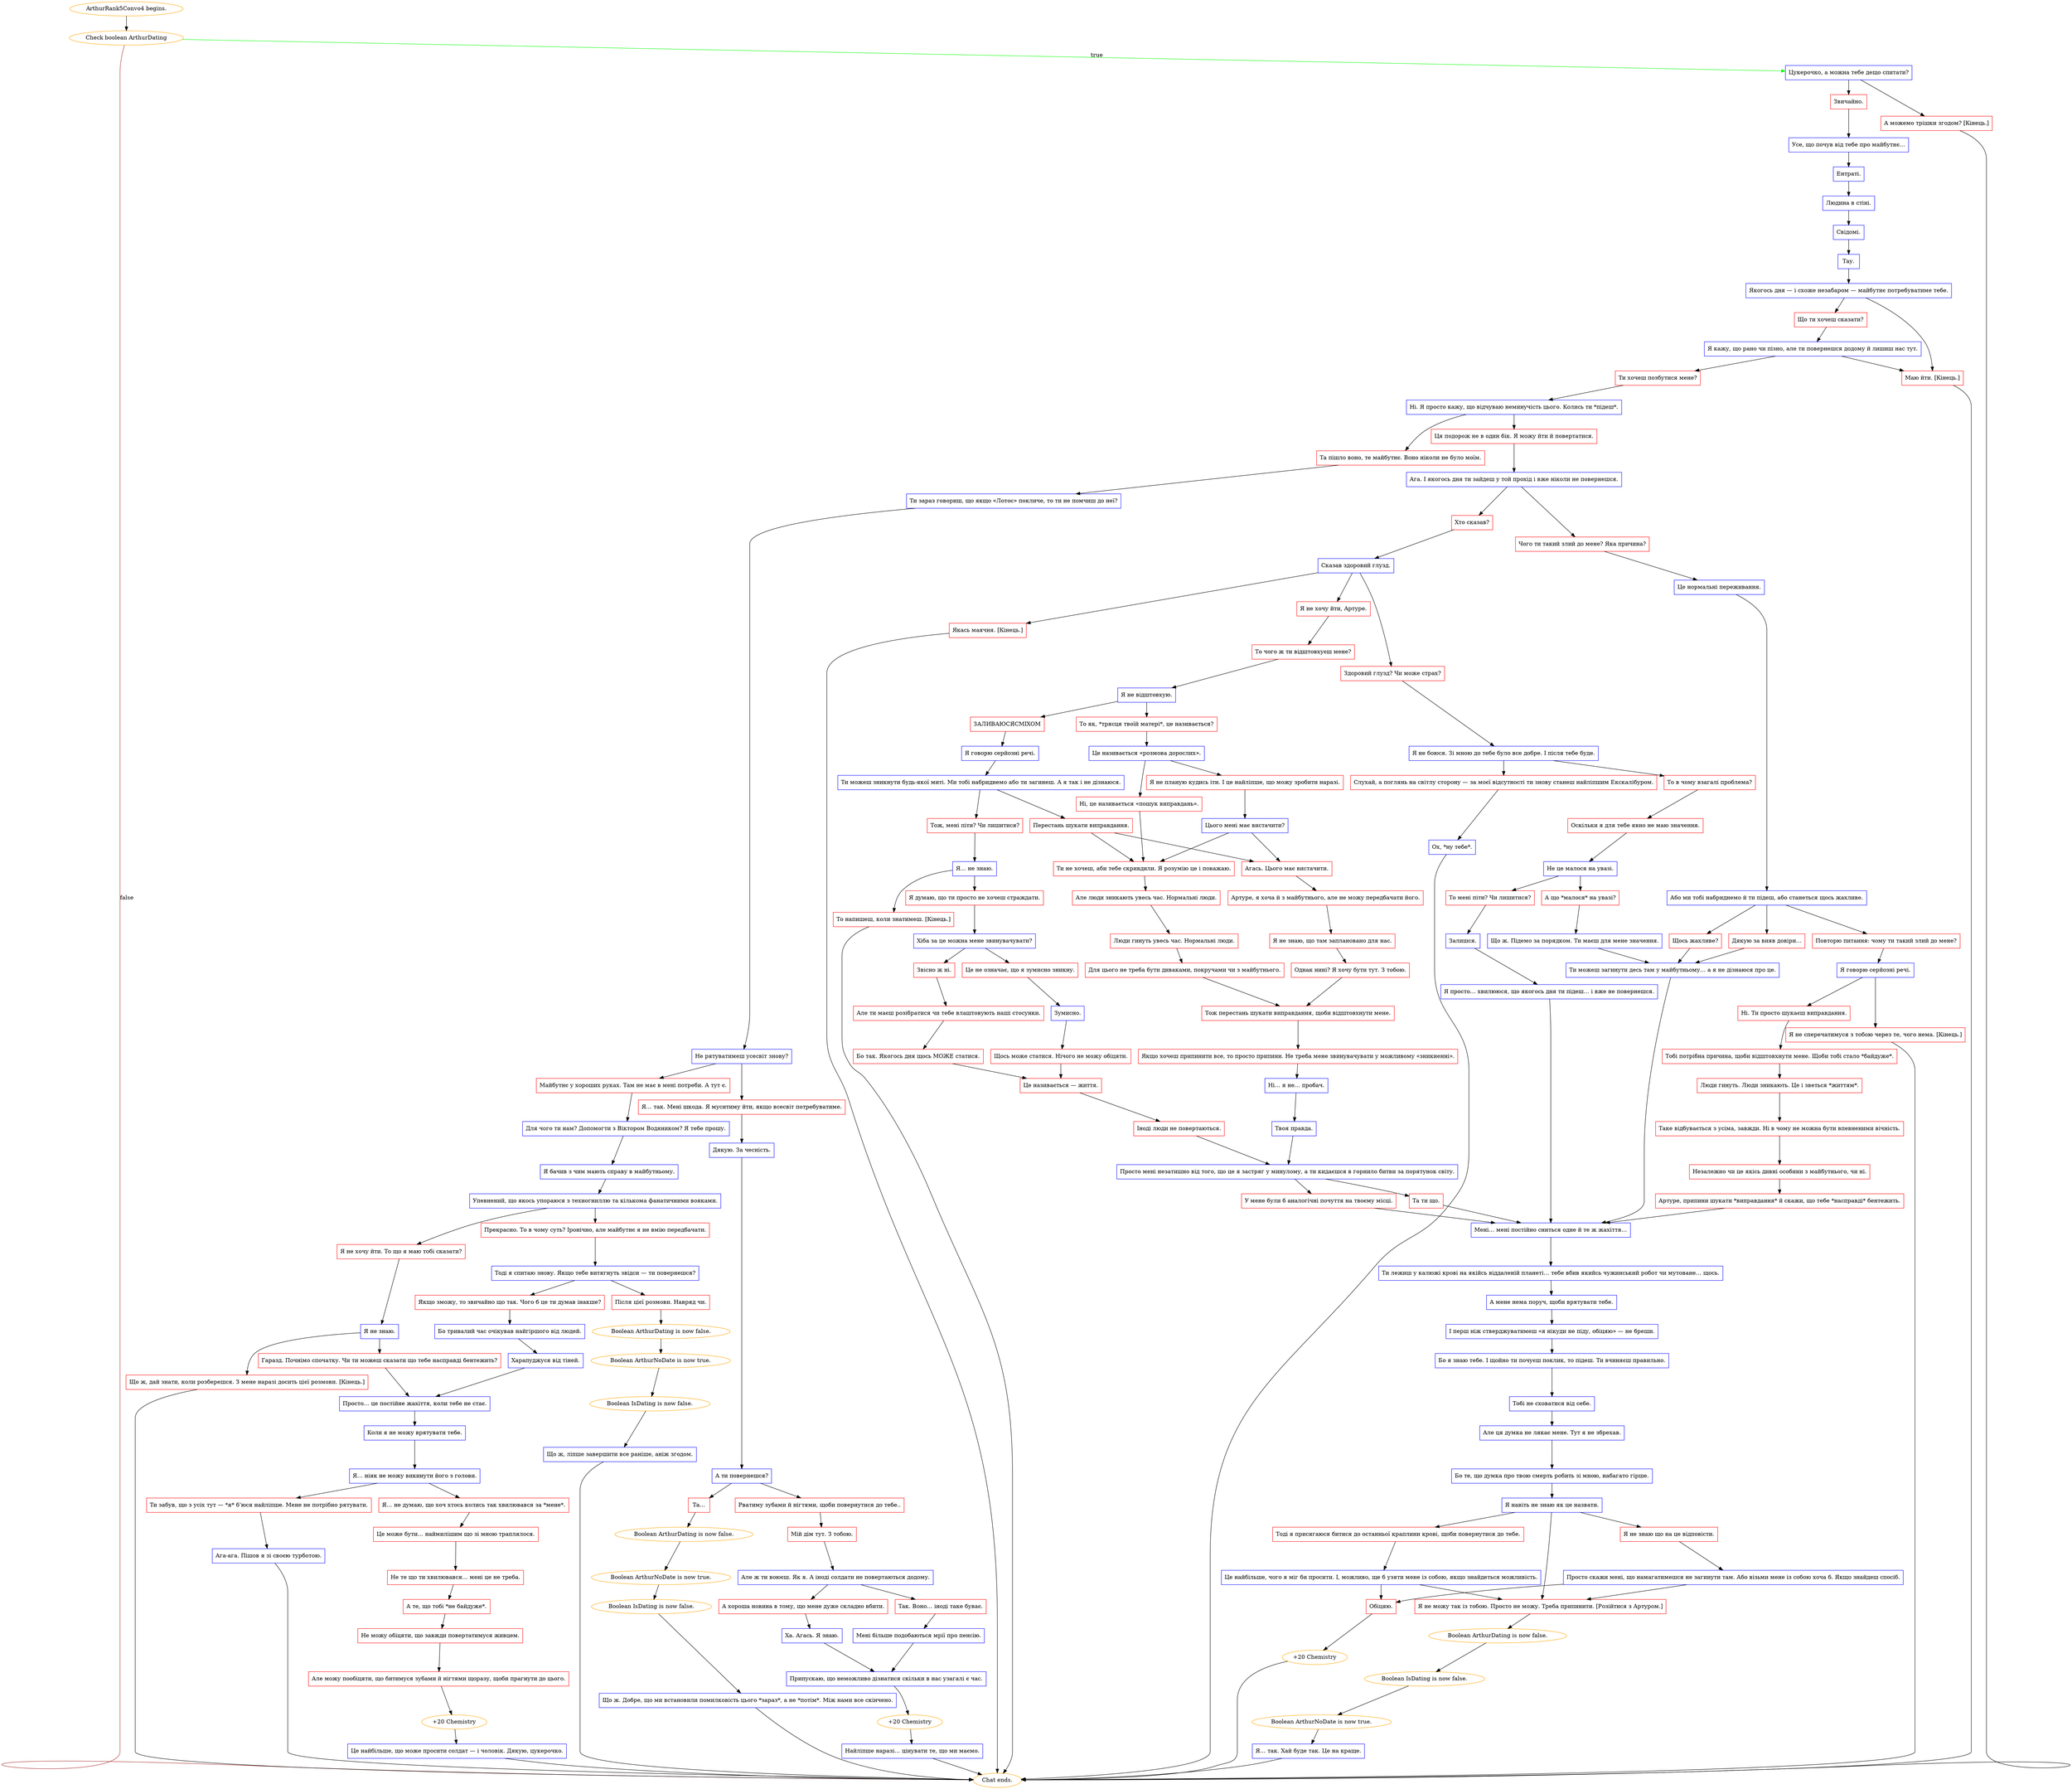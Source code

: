 digraph {
	"ArthurRank5Convo4 begins." [color=orange];
		"ArthurRank5Convo4 begins." -> j2920893703;
	j2920893703 [label="Check boolean ArthurDating",color=orange];
		j2920893703 -> j1094185385 [label=true,color=green];
		j2920893703 -> "Chat ends." [label=false,color=brown];
	j1094185385 [label="Цукерочко, а можна тебе дещо спитати?",shape=box,color=blue];
		j1094185385 -> j455421773;
		j1094185385 -> j3742733992;
	"Chat ends." [color=orange];
	j455421773 [label="Звичайно.",shape=box,color=red];
		j455421773 -> j3127167373;
	j3742733992 [label="А можемо трішки згодом? [Кінець.]",shape=box,color=red];
		j3742733992 -> "Chat ends.";
	j3127167373 [label="Усе, що почув від тебе про майбутнє…",shape=box,color=blue];
		j3127167373 -> j868530565;
	j868530565 [label="Ентраті.",shape=box,color=blue];
		j868530565 -> j817874793;
	j817874793 [label="Людина в стіні.",shape=box,color=blue];
		j817874793 -> j3260705954;
	j3260705954 [label="Свідомі.",shape=box,color=blue];
		j3260705954 -> j433699014;
	j433699014 [label="Тау.",shape=box,color=blue];
		j433699014 -> j4159617063;
	j4159617063 [label="Якогось дня — і схоже незабаром — майбутнє потребуватиме тебе.",shape=box,color=blue];
		j4159617063 -> j1707701481;
		j4159617063 -> j2037380030;
	j1707701481 [label="Що ти хочеш сказати?",shape=box,color=red];
		j1707701481 -> j3744033827;
	j2037380030 [label="Маю йти. [Кінець.]",shape=box,color=red];
		j2037380030 -> "Chat ends.";
	j3744033827 [label="Я кажу, що рано чи пізно, але ти повернешся додому й лишиш нас тут.",shape=box,color=blue];
		j3744033827 -> j2883457763;
		j3744033827 -> j2037380030;
	j2883457763 [label="Ти хочеш позбутися мене?",shape=box,color=red];
		j2883457763 -> j547277117;
	j547277117 [label="Ні. Я просто кажу, що відчуваю неминучість цього. Колись ти *підеш*.",shape=box,color=blue];
		j547277117 -> j1154251739;
		j547277117 -> j523636254;
	j1154251739 [label="Ця подорож не в один бік. Я можу йти й повертатися.",shape=box,color=red];
		j1154251739 -> j2776756678;
	j523636254 [label="Та пішло воно, те майбутнє. Воно ніколи не було моїм.",shape=box,color=red];
		j523636254 -> j910500163;
	j2776756678 [label="Ага. І якогось дня ти зайдеш у той прохід і вже ніколи не повернешся.",shape=box,color=blue];
		j2776756678 -> j4205905624;
		j2776756678 -> j3624039908;
	j910500163 [label="Ти зараз говориш, що якщо «Лотос» покличе, то ти не помчиш до неї?",shape=box,color=blue];
		j910500163 -> j2390549182;
	j4205905624 [label="Чого ти такий злий до мене? Яка причина?",shape=box,color=red];
		j4205905624 -> j3872389199;
	j3624039908 [label="Хто сказав?",shape=box,color=red];
		j3624039908 -> j2337376808;
	j2390549182 [label="Не рятуватимеш усесвіт знову?",shape=box,color=blue];
		j2390549182 -> j3013562466;
		j2390549182 -> j458201700;
	j3872389199 [label="Це нормальні переживання.",shape=box,color=blue];
		j3872389199 -> j2128092488;
	j2337376808 [label="Сказав здоровий глузд.",shape=box,color=blue];
		j2337376808 -> j2633541473;
		j2337376808 -> j455725603;
		j2337376808 -> j511058227;
	j3013562466 [label="Майбутнє у хороших руках. Там не має в мені потреби. А тут є.",shape=box,color=red];
		j3013562466 -> j2990157494;
	j458201700 [label="Я… так. Мені шкода. Я муситиму йти, якщо всесвіт потребуватиме.",shape=box,color=red];
		j458201700 -> j819640968;
	j2128092488 [label="Або ми тобі набриднемо й ти підеш, або станеться щось жахливе.",shape=box,color=blue];
		j2128092488 -> j1515829556;
		j2128092488 -> j2501739085;
		j2128092488 -> j3698573068;
	j2633541473 [label="Здоровий глузд? Чи може страх?",shape=box,color=red];
		j2633541473 -> j579214792;
	j455725603 [label="Якась маячня. [Кінець.]",shape=box,color=red];
		j455725603 -> "Chat ends.";
	j511058227 [label="Я не хочу йти, Артуре.",shape=box,color=red];
		j511058227 -> j2857682522;
	j2990157494 [label="Для чого ти нам? Допомогти з Віктором Водяником? Я тебе прошу.",shape=box,color=blue];
		j2990157494 -> j2143474902;
	j819640968 [label="Дякую. За чесність.",shape=box,color=blue];
		j819640968 -> j1503473436;
	j1515829556 [label="Щось жахливе?",shape=box,color=red];
		j1515829556 -> j240679593;
	j2501739085 [label="Дякую за вияв довіри…",shape=box,color=red];
		j2501739085 -> j240679593;
	j3698573068 [label="Повторю питання: чому ти такий злий до мене?",shape=box,color=red];
		j3698573068 -> j4016265575;
	j579214792 [label="Я не боюся. Зі мною до тебе було все добре. І після тебе буде.",shape=box,color=blue];
		j579214792 -> j3643478707;
		j579214792 -> j2089950588;
	j2857682522 [label="То чого ж ти відштовхуєш мене?",shape=box,color=red];
		j2857682522 -> j3529818911;
	j2143474902 [label="Я бачив з чим мають справу в майбутньому.",shape=box,color=blue];
		j2143474902 -> j1397788513;
	j1503473436 [label="А ти повернешся?",shape=box,color=blue];
		j1503473436 -> j1408312859;
		j1503473436 -> j374423863;
	j240679593 [label="Ти можеш загинути десь там у майбутньому… а я не дізнаюся про це.",shape=box,color=blue];
		j240679593 -> j1271498408;
	j4016265575 [label="Я говорю серйозні речі.",shape=box,color=blue];
		j4016265575 -> j1476506293;
		j4016265575 -> j773785781;
	j3643478707 [label="То в чому взагалі проблема?",shape=box,color=red];
		j3643478707 -> j457563307;
	j2089950588 [label="Слухай, а поглянь на світлу сторону — за моєї відсутності ти знову станеш найліпшим Екскалібуром.",shape=box,color=red];
		j2089950588 -> j1674738151;
	j3529818911 [label="Я не відштовхую.",shape=box,color=blue];
		j3529818911 -> j1044950797;
		j3529818911 -> j1496864509;
	j1397788513 [label="Упевнений, що якось упораюся з техногниллю та кількома фанатичними вояками.",shape=box,color=blue];
		j1397788513 -> j3395423091;
		j1397788513 -> j827731337;
	j1408312859 [label="Рватиму зубами й нігтями, щоби повернутися до тебе..",shape=box,color=red];
		j1408312859 -> j406624756;
	j374423863 [label="Та…",shape=box,color=red];
		j374423863 -> j2271059957;
	j1271498408 [label="Мені… мені постійно сниться одне й те ж жахіття…",shape=box,color=blue];
		j1271498408 -> j2990176633;
	j1476506293 [label="Ні. Ти просто шукаєш виправдання.",shape=box,color=red];
		j1476506293 -> j1082278846;
	j773785781 [label="Я не сперечатимуся з тобою через те, чого нема. [Кінець.]",shape=box,color=red];
		j773785781 -> "Chat ends.";
	j457563307 [label="Оскільки я для тебе явно не маю значення.",shape=box,color=red];
		j457563307 -> j927711635;
	j1674738151 [label="Ох, *ну тебе*.",shape=box,color=blue];
		j1674738151 -> "Chat ends.";
	j1044950797 [label="ЗАЛИВАЮСЯСМІХОМ",shape=box,color=red];
		j1044950797 -> j39111561;
	j1496864509 [label="То як, *трясця твоїй матері*, це називається?",shape=box,color=red];
		j1496864509 -> j655468602;
	j3395423091 [label="Прекрасно. То в чому суть? Іронічно, але майбутнє я не вмію передбачати.",shape=box,color=red];
		j3395423091 -> j775555613;
	j827731337 [label="Я не хочу йти. То що я маю тобі сказати?",shape=box,color=red];
		j827731337 -> j1938723938;
	j406624756 [label="Мій дім тут. З тобою.",shape=box,color=red];
		j406624756 -> j4260943483;
	j2271059957 [label="Boolean ArthurDating is now false.",color=orange];
		j2271059957 -> j3975548216;
	j2990176633 [label="Ти лежиш у калюжі крові на якійсь віддаленій планеті… тебе вбив якийсь чужинський робот чи мутоване… щось.",shape=box,color=blue];
		j2990176633 -> j2928373777;
	j1082278846 [label="Тобі потрібна причина, щоби відштовхнути мене. Щоби тобі стало *байдуже*.",shape=box,color=red];
		j1082278846 -> j4149958899;
	j927711635 [label="Не це малося на увазі.",shape=box,color=blue];
		j927711635 -> j3550855656;
		j927711635 -> j452570215;
	j39111561 [label="Я говорю серйозні речі.",shape=box,color=blue];
		j39111561 -> j3054317274;
	j655468602 [label="Це називається «розмова дорослих».",shape=box,color=blue];
		j655468602 -> j3754486939;
		j655468602 -> j554474977;
	j775555613 [label="Тоді я спитаю знову. Якщо тебе витягнуть звідси — ти повернешся?",shape=box,color=blue];
		j775555613 -> j1863368327;
		j775555613 -> j2742959605;
	j1938723938 [label="Я не знаю.",shape=box,color=blue];
		j1938723938 -> j1297523492;
		j1938723938 -> j1227558321;
	j4260943483 [label="Але ж ти воюєш. Як я. А іноді солдати не повертаються додому.",shape=box,color=blue];
		j4260943483 -> j1325532506;
		j4260943483 -> j1415394583;
	j3975548216 [label="Boolean ArthurNoDate is now true.",color=orange];
		j3975548216 -> j2667296839;
	j2928373777 [label="А мене нема поруч, щоби врятувати тебе.",shape=box,color=blue];
		j2928373777 -> j2244820920;
	j4149958899 [label="Люди гинуть. Люди зникають. Це і зветься *життям*.",shape=box,color=red];
		j4149958899 -> j1803366058;
	j3550855656 [label="То мені піти? Чи лишитися?",shape=box,color=red];
		j3550855656 -> j1590815023;
	j452570215 [label="А що *малося* на увазі?",shape=box,color=red];
		j452570215 -> j1968024689;
	j3054317274 [label="Ти можеш зникнути будь-якої миті. Ми тобі набриднемо або ти загинеш. А я так і не дізнаюся.",shape=box,color=blue];
		j3054317274 -> j296616832;
		j3054317274 -> j1674510979;
	j3754486939 [label="Ні, це називається «пошук виправдань».",shape=box,color=red];
		j3754486939 -> j2413161716;
	j554474977 [label="Я не планую кудись іти. І це найліпше, що можу зробити наразі.",shape=box,color=red];
		j554474977 -> j2071156914;
	j1863368327 [label="Після цієї розмови. Навряд чи.",shape=box,color=red];
		j1863368327 -> j1202685651;
	j2742959605 [label="Якщо зможу, то звичайно що так. Чого б це ти думав інакше?",shape=box,color=red];
		j2742959605 -> j3134905253;
	j1297523492 [label="Гаразд. Почнімо спочатку. Чи ти можеш сказати що тебе насправді бентежить?",shape=box,color=red];
		j1297523492 -> j2274609830;
	j1227558321 [label="Що ж, дай знати, коли розберешся. З мене наразі досить цієї розмови. [Кінець.]",shape=box,color=red];
		j1227558321 -> "Chat ends.";
	j1325532506 [label="Так. Воно… іноді таке буває.",shape=box,color=red];
		j1325532506 -> j3448726970;
	j1415394583 [label="А хороша новина в тому, що мене дуже складно вбити.",shape=box,color=red];
		j1415394583 -> j3369157857;
	j2667296839 [label="Boolean IsDating is now false.",color=orange];
		j2667296839 -> j206177259;
	j2244820920 [label="І перш ніж стверджуватимеш «я нікуди не піду, обіцяю» — не бреши.",shape=box,color=blue];
		j2244820920 -> j1106427782;
	j1803366058 [label="Таке відбувається з усіма, завжди. Ні в чому не можна бути впевненими вічність.",shape=box,color=red];
		j1803366058 -> j1458827835;
	j1590815023 [label="Залишся.",shape=box,color=blue];
		j1590815023 -> j4005755976;
	j1968024689 [label="Що ж. Підемо за порядком. Ти маєш для мене значення.",shape=box,color=blue];
		j1968024689 -> j240679593;
	j296616832 [label="Перестань шукати виправдання.",shape=box,color=red];
		j296616832 -> j365266593;
		j296616832 -> j2413161716;
	j1674510979 [label="Тож, мені піти? Чи лишитися?",shape=box,color=red];
		j1674510979 -> j337561881;
	j2413161716 [label="Ти не хочеш, аби тебе скривдили. Я розумію це і поважаю.",shape=box,color=red];
		j2413161716 -> j2057438737;
	j2071156914 [label="Цього мені має вистачити?",shape=box,color=blue];
		j2071156914 -> j365266593;
		j2071156914 -> j2413161716;
	j1202685651 [label="Boolean ArthurDating is now false.",color=orange];
		j1202685651 -> j787948726;
	j3134905253 [label="Бо тривалий час очікував найгіршого від людей.",shape=box,color=blue];
		j3134905253 -> j3148592909;
	j2274609830 [label="Просто… це постійне жахіття, коли тебе не стає.",shape=box,color=blue];
		j2274609830 -> j3714557588;
	j3448726970 [label="Мені більше подобаються мрії про пенсію.",shape=box,color=blue];
		j3448726970 -> j3319941205;
	j3369157857 [label="Ха. Агась. Я знаю.",shape=box,color=blue];
		j3369157857 -> j3319941205;
	j206177259 [label="Що ж. Добре, що ми встановили помилковість цього *зараз*, а не *потім*. Між нами все скінчено.",shape=box,color=blue];
		j206177259 -> "Chat ends.";
	j1106427782 [label="Бо я знаю тебе. І щойно ти почуєш поклик, то підеш. Ти вчиняєш правильно.",shape=box,color=blue];
		j1106427782 -> j2854577908;
	j1458827835 [label="Незалежно чи це якісь дивні особини з майбутнього, чи ні.",shape=box,color=red];
		j1458827835 -> j953120280;
	j4005755976 [label="Я просто… хвилююся, що якогось дня ти підеш… і вже не повернешся.",shape=box,color=blue];
		j4005755976 -> j1271498408;
	j365266593 [label="Агась. Цього має вистачити.",shape=box,color=red];
		j365266593 -> j411343078;
	j337561881 [label="Я… не знаю.",shape=box,color=blue];
		j337561881 -> j2146840400;
		j337561881 -> j837980426;
	j2057438737 [label="Але люди зникають увесь час. Нормальні люди.",shape=box,color=red];
		j2057438737 -> j3535994935;
	j787948726 [label="Boolean ArthurNoDate is now true.",color=orange];
		j787948726 -> j1964355260;
	j3148592909 [label="Харапуджуся від тіней.",shape=box,color=blue];
		j3148592909 -> j2274609830;
	j3714557588 [label="Коли я не можу врятувати тебе.",shape=box,color=blue];
		j3714557588 -> j1708551706;
	j3319941205 [label="Припускаю, що неможливо дізнатися скільки в нас узагалі є час.",shape=box,color=blue];
		j3319941205 -> j1990828770;
	j2854577908 [label="Тобі не сховатися від себе.",shape=box,color=blue];
		j2854577908 -> j730279140;
	j953120280 [label="Артуре, припини шукати *виправдання* й скажи, що тебе *насправді* бентежить.",shape=box,color=red];
		j953120280 -> j1271498408;
	j411343078 [label="Артуре, я хоча й з майбутнього, але не можу передбачати його.",shape=box,color=red];
		j411343078 -> j2685842908;
	j2146840400 [label="Я думаю, що ти просто не хочеш страждати.",shape=box,color=red];
		j2146840400 -> j3979359526;
	j837980426 [label="То напишеш, коли знатимеш. [Кінець.]",shape=box,color=red];
		j837980426 -> "Chat ends.";
	j3535994935 [label="Люди гинуть увесь час. Нормальні люди.",shape=box,color=red];
		j3535994935 -> j405561985;
	j1964355260 [label="Boolean IsDating is now false.",color=orange];
		j1964355260 -> j3673051986;
	j1708551706 [label="Я… ніяк не можу викинути його з голови.",shape=box,color=blue];
		j1708551706 -> j1516859128;
		j1708551706 -> j675936187;
	j1990828770 [label="+20 Chemistry",color=orange];
		j1990828770 -> j2273190425;
	j730279140 [label="Але ця думка не лякає мене. Тут я не збрехав.",shape=box,color=blue];
		j730279140 -> j3591065117;
	j2685842908 [label="Я не знаю, що там заплановано для нас.",shape=box,color=red];
		j2685842908 -> j527223830;
	j3979359526 [label="Хіба за це можна мене звинувачувати?",shape=box,color=blue];
		j3979359526 -> j2656353846;
		j3979359526 -> j898070930;
	j405561985 [label="Для цього не треба бути диваками, покручами чи з майбутнього.",shape=box,color=red];
		j405561985 -> j3147291782;
	j3673051986 [label="Що ж, ліпше завершити все раніше, аніж згодом.",shape=box,color=blue];
		j3673051986 -> "Chat ends.";
	j1516859128 [label="Я… не думаю, що хоч хтось колись так хвилювався за *мене*.",shape=box,color=red];
		j1516859128 -> j497659064;
	j675936187 [label="Ти забув, що з усіх тут — *я* б’юся найліпше. Мене не потрібно рятувати.",shape=box,color=red];
		j675936187 -> j570028223;
	j2273190425 [label="Найліпше наразі… цінувати те, що ми маємо.",shape=box,color=blue];
		j2273190425 -> "Chat ends.";
	j3591065117 [label="Бо те, що думка про твою смерть робить зі мною, набагато гірше.",shape=box,color=blue];
		j3591065117 -> j833267271;
	j527223830 [label="Однак нині? Я хочу бути тут. З тобою.",shape=box,color=red];
		j527223830 -> j3147291782;
	j2656353846 [label="Звісно ж ні.",shape=box,color=red];
		j2656353846 -> j1780461258;
	j898070930 [label="Це не означає, що я зумисно зникну.",shape=box,color=red];
		j898070930 -> j564719101;
	j3147291782 [label="Тож перестань шукати виправдання, щоби відштовхнути мене.",shape=box,color=red];
		j3147291782 -> j740904805;
	j497659064 [label="Це може бути… наймилішим що зі мною траплялося.",shape=box,color=red];
		j497659064 -> j1983284569;
	j570028223 [label="Ага-ага. Пішов я зі своєю турботою.",shape=box,color=blue];
		j570028223 -> "Chat ends.";
	j833267271 [label="Я навіть не знаю як це назвати.",shape=box,color=blue];
		j833267271 -> j1727478690;
		j833267271 -> j1113690579;
		j833267271 -> j746703519;
	j1780461258 [label="Але ти маєш розібратися чи тебе влаштовують наші стосунки.",shape=box,color=red];
		j1780461258 -> j1835523425;
	j564719101 [label="Зумисно.",shape=box,color=blue];
		j564719101 -> j3913467128;
	j740904805 [label="Якщо хочеш припинити все, то просто припини. Не треба мене звинувачувати у можливому «зникненні».",shape=box,color=red];
		j740904805 -> j2515999493;
	j1983284569 [label="Не те що ти хвилювався… мені це не треба.",shape=box,color=red];
		j1983284569 -> j2190099299;
	j1727478690 [label="Тоді я присягаюся битися до останньої краплини крові, щоби повернутися до тебе.",shape=box,color=red];
		j1727478690 -> j3231368810;
	j1113690579 [label="Я не знаю що на це відповісти.",shape=box,color=red];
		j1113690579 -> j3907866896;
	j746703519 [label="Я не можу так із тобою. Просто не можу. Треба припинити. [Розійтися з Артуром.]",shape=box,color=red];
		j746703519 -> j2080120646;
	j1835523425 [label="Бо так. Якогось дня щось МОЖЕ статися.",shape=box,color=red];
		j1835523425 -> j215249831;
	j3913467128 [label="Щось може статися. Нічого не можу обіцяти.",shape=box,color=red];
		j3913467128 -> j215249831;
	j2515999493 [label="Ні… я не… пробач.",shape=box,color=blue];
		j2515999493 -> j3584929831;
	j2190099299 [label="А те, що тобі *не байдуже*.",shape=box,color=red];
		j2190099299 -> j284735203;
	j3231368810 [label="Це найбільше, чого я міг би просити. І, можливо, ще б узяти мене із собою, якщо знайдеться можливість.",shape=box,color=blue];
		j3231368810 -> j3563258788;
		j3231368810 -> j746703519;
	j3907866896 [label="Просто скажи мені, що намагатимешся не загинути там. Або візьми мене із собою хоча б. Якщо знайдеш спосіб.",shape=box,color=blue];
		j3907866896 -> j3563258788;
		j3907866896 -> j746703519;
	j2080120646 [label="Boolean ArthurDating is now false.",color=orange];
		j2080120646 -> j55837645;
	j215249831 [label="Це називається — життя.",shape=box,color=red];
		j215249831 -> j1123653134;
	j3584929831 [label="Твоя правда.",shape=box,color=blue];
		j3584929831 -> j2334949069;
	j284735203 [label="Не можу обіцяти, що завжди повертатимуся живцем.",shape=box,color=red];
		j284735203 -> j1591039607;
	j3563258788 [label="Обіцяю.",shape=box,color=red];
		j3563258788 -> j367054140;
	j55837645 [label="Boolean IsDating is now false.",color=orange];
		j55837645 -> j213007393;
	j1123653134 [label="Іноді люди не повертаються.",shape=box,color=red];
		j1123653134 -> j2334949069;
	j2334949069 [label="Просто мені незатишно від того, що це я застряг у минулому, а ти кидаєшся в горнило битви за порятунок світу.",shape=box,color=blue];
		j2334949069 -> j3254568956;
		j2334949069 -> j2672069287;
	j1591039607 [label="Але можу пообіцяти, що битимуся зубами й нігтями щоразу, щоби прагнути до цього.",shape=box,color=red];
		j1591039607 -> j1026448598;
	j367054140 [label="+20 Chemistry",color=orange];
		j367054140 -> "Chat ends.";
	j213007393 [label="Boolean ArthurNoDate is now true.",color=orange];
		j213007393 -> j2084190359;
	j3254568956 [label="Та ти що.",shape=box,color=red];
		j3254568956 -> j1271498408;
	j2672069287 [label="У мене були б аналогічні почуття на твоєму місці.",shape=box,color=red];
		j2672069287 -> j1271498408;
	j1026448598 [label="+20 Chemistry",color=orange];
		j1026448598 -> j1496605173;
	j2084190359 [label="Я… так. Хай буде так. Це на краще.",shape=box,color=blue];
		j2084190359 -> "Chat ends.";
	j1496605173 [label="Це найбільше, що може просити солдат — і чоловік. Дякую, цукерочко.",shape=box,color=blue];
		j1496605173 -> "Chat ends.";
}